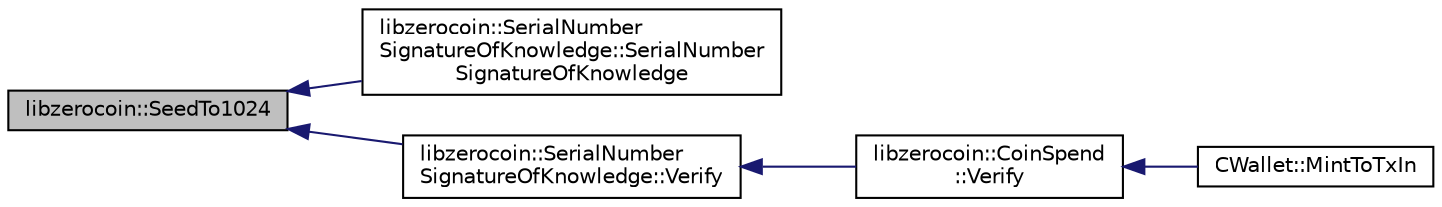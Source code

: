 digraph "libzerocoin::SeedTo1024"
{
  edge [fontname="Helvetica",fontsize="10",labelfontname="Helvetica",labelfontsize="10"];
  node [fontname="Helvetica",fontsize="10",shape=record];
  rankdir="LR";
  Node186 [label="libzerocoin::SeedTo1024",height=0.2,width=0.4,color="black", fillcolor="grey75", style="filled", fontcolor="black"];
  Node186 -> Node187 [dir="back",color="midnightblue",fontsize="10",style="solid",fontname="Helvetica"];
  Node187 [label="libzerocoin::SerialNumber\lSignatureOfKnowledge::SerialNumber\lSignatureOfKnowledge",height=0.2,width=0.4,color="black", fillcolor="white", style="filled",URL="$classlibzerocoin_1_1_serial_number_signature_of_knowledge.html#adb04da379098298cad6e05c930d6483f",tooltip="Creates a Signature of knowledge object that a commitment to a coin contains a coin with serial numbe..."];
  Node186 -> Node188 [dir="back",color="midnightblue",fontsize="10",style="solid",fontname="Helvetica"];
  Node188 [label="libzerocoin::SerialNumber\lSignatureOfKnowledge::Verify",height=0.2,width=0.4,color="black", fillcolor="white", style="filled",URL="$classlibzerocoin_1_1_serial_number_signature_of_knowledge.html#a05f9c3d5aade741ee8aab51ed570b6b0",tooltip="Verifies the Signature of knowledge. "];
  Node188 -> Node189 [dir="back",color="midnightblue",fontsize="10",style="solid",fontname="Helvetica"];
  Node189 [label="libzerocoin::CoinSpend\l::Verify",height=0.2,width=0.4,color="black", fillcolor="white", style="filled",URL="$classlibzerocoin_1_1_coin_spend.html#ad8005b899d45939c63ccaba43011c85b"];
  Node189 -> Node190 [dir="back",color="midnightblue",fontsize="10",style="solid",fontname="Helvetica"];
  Node190 [label="CWallet::MintToTxIn",height=0.2,width=0.4,color="black", fillcolor="white", style="filled",URL="$class_c_wallet.html#a5b32d86806615c59f15431f300f0c729"];
}
